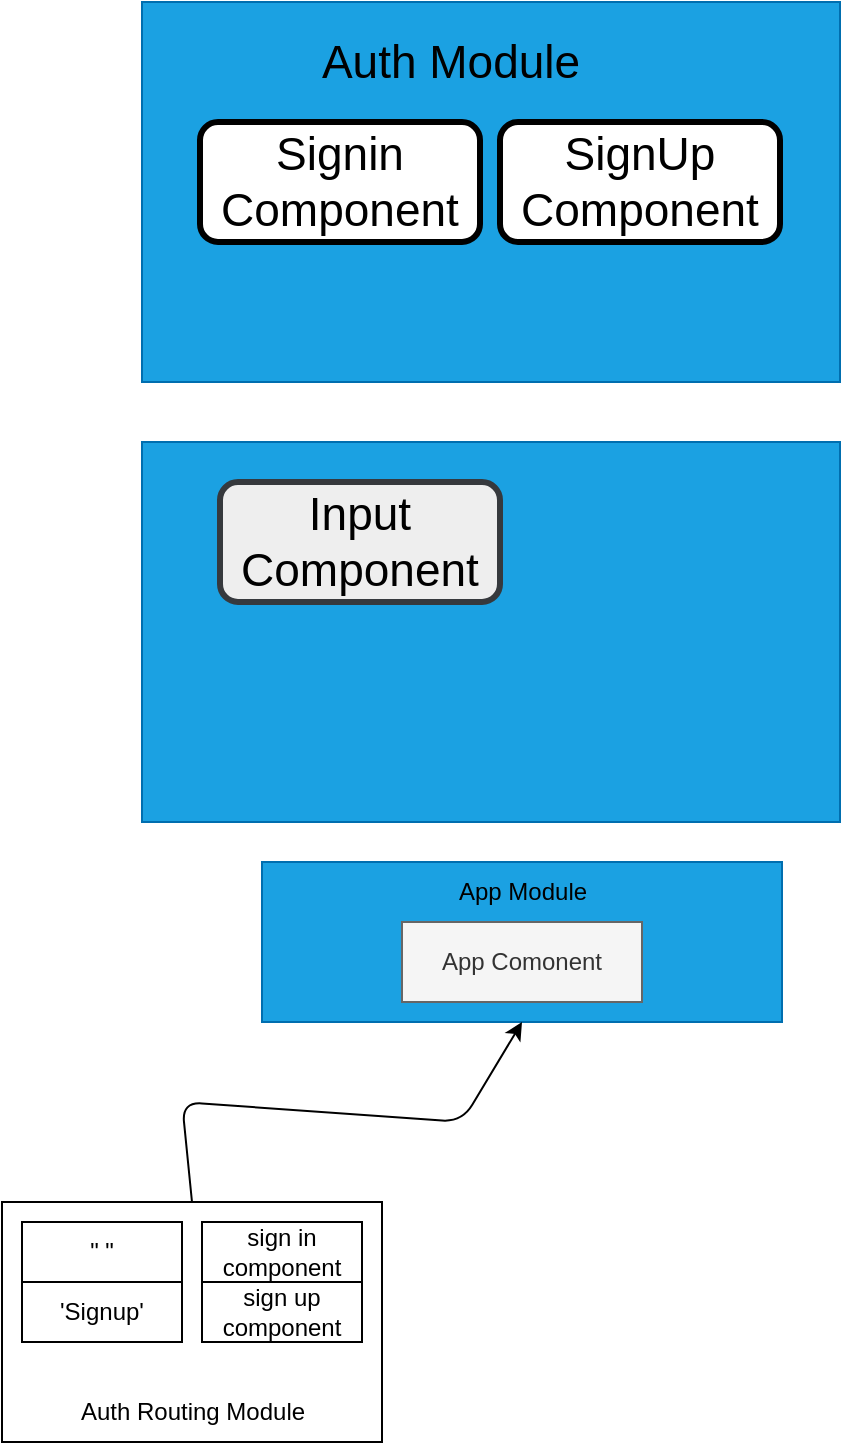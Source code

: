 <mxfile>
    <diagram id="BDEdEXeMBiZ1DJmHljp2" name="Page-1">
        <mxGraphModel dx="587" dy="1580" grid="1" gridSize="10" guides="1" tooltips="1" connect="1" arrows="1" fold="1" page="1" pageScale="1" pageWidth="850" pageHeight="1100" math="0" shadow="0">
            <root>
                <mxCell id="0"/>
                <mxCell id="1" parent="0"/>
                <mxCell id="2" value="" style="whiteSpace=wrap;html=1;fillColor=#1ba1e2;fontColor=#ffffff;strokeColor=#006EAF;" parent="1" vertex="1">
                    <mxGeometry x="240" y="-160" width="349" height="190" as="geometry"/>
                </mxCell>
                <mxCell id="3" value="Auth Module" style="text;html=1;align=center;verticalAlign=middle;resizable=0;points=[];autosize=1;strokeColor=none;fillColor=none;strokeWidth=3;fontSize=23;" parent="1" vertex="1">
                    <mxGeometry x="319" y="-150" width="150" height="40" as="geometry"/>
                </mxCell>
                <mxCell id="4" value="Signin Component" style="rounded=1;whiteSpace=wrap;html=1;strokeWidth=3;fontSize=23;" parent="1" vertex="1">
                    <mxGeometry x="269" y="-100" width="140" height="60" as="geometry"/>
                </mxCell>
                <mxCell id="5" value="SignUp&lt;br&gt;Component" style="rounded=1;whiteSpace=wrap;html=1;strokeWidth=3;fontSize=23;" parent="1" vertex="1">
                    <mxGeometry x="419" y="-100" width="140" height="60" as="geometry"/>
                </mxCell>
                <mxCell id="6" value="" style="whiteSpace=wrap;html=1;fillColor=#1ba1e2;fontColor=#ffffff;strokeColor=#006EAF;" parent="1" vertex="1">
                    <mxGeometry x="240" y="60" width="349" height="190" as="geometry"/>
                </mxCell>
                <mxCell id="7" value="&lt;font color=&quot;#000000&quot;&gt;Input Component&lt;/font&gt;" style="rounded=1;whiteSpace=wrap;html=1;strokeWidth=3;fontSize=23;fillColor=#eeeeee;strokeColor=#36393d;" parent="1" vertex="1">
                    <mxGeometry x="279" y="80" width="140" height="60" as="geometry"/>
                </mxCell>
                <mxCell id="9" value="" style="whiteSpace=wrap;html=1;fillColor=#1ba1e2;fontColor=#ffffff;strokeColor=#006EAF;" vertex="1" parent="1">
                    <mxGeometry x="300" y="270" width="260" height="80" as="geometry"/>
                </mxCell>
                <mxCell id="10" value="App Module" style="text;html=1;align=center;verticalAlign=middle;resizable=0;points=[];autosize=1;strokeColor=none;fillColor=none;" vertex="1" parent="1">
                    <mxGeometry x="385" y="270" width="90" height="30" as="geometry"/>
                </mxCell>
                <mxCell id="11" value="App Comonent" style="whiteSpace=wrap;html=1;fillColor=#f5f5f5;fontColor=#333333;strokeColor=#666666;" vertex="1" parent="1">
                    <mxGeometry x="370" y="300" width="120" height="40" as="geometry"/>
                </mxCell>
                <mxCell id="18" style="edgeStyle=none;html=1;entryX=0.5;entryY=1;entryDx=0;entryDy=0;exitX=0.5;exitY=0;exitDx=0;exitDy=0;" edge="1" parent="1" source="12" target="9">
                    <mxGeometry relative="1" as="geometry">
                        <mxPoint x="265" y="380" as="targetPoint"/>
                        <Array as="points">
                            <mxPoint x="260" y="390"/>
                            <mxPoint x="400" y="400"/>
                        </Array>
                    </mxGeometry>
                </mxCell>
                <mxCell id="12" value="" style="whiteSpace=wrap;html=1;" vertex="1" parent="1">
                    <mxGeometry x="170" y="440" width="190" height="120" as="geometry"/>
                </mxCell>
                <mxCell id="13" value="&quot; &quot;" style="whiteSpace=wrap;html=1;" vertex="1" parent="1">
                    <mxGeometry x="180" y="450" width="80" height="30" as="geometry"/>
                </mxCell>
                <mxCell id="14" value="'Signup'" style="whiteSpace=wrap;html=1;" vertex="1" parent="1">
                    <mxGeometry x="180" y="480" width="80" height="30" as="geometry"/>
                </mxCell>
                <mxCell id="15" value="sign in component" style="whiteSpace=wrap;html=1;" vertex="1" parent="1">
                    <mxGeometry x="270" y="450" width="80" height="30" as="geometry"/>
                </mxCell>
                <mxCell id="16" value="sign up component" style="whiteSpace=wrap;html=1;" vertex="1" parent="1">
                    <mxGeometry x="270" y="480" width="80" height="30" as="geometry"/>
                </mxCell>
                <mxCell id="17" value="Auth Routing Module" style="text;html=1;align=center;verticalAlign=middle;resizable=0;points=[];autosize=1;strokeColor=none;fillColor=none;" vertex="1" parent="1">
                    <mxGeometry x="195" y="530" width="140" height="30" as="geometry"/>
                </mxCell>
            </root>
        </mxGraphModel>
    </diagram>
</mxfile>